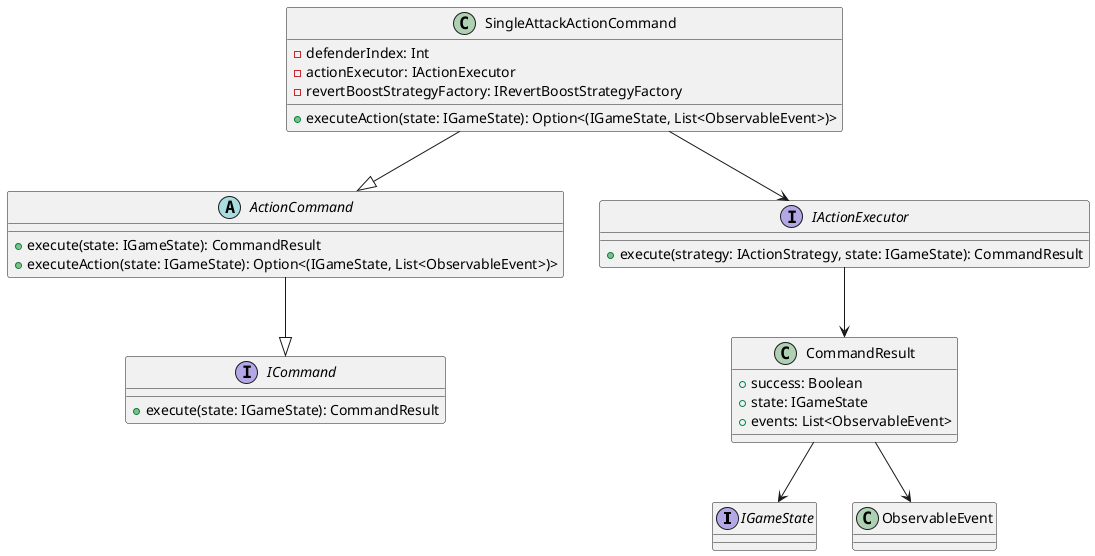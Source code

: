@startuml

' === Core Interfaces & Types ===
interface IGameState
class ObservableEvent

' === ICommand Interface ===
interface ICommand {
  +execute(state: IGameState): CommandResult
}

' === Abstract Command Class ===
abstract class ActionCommand {
  +execute(state: IGameState): CommandResult
  +executeAction(state: IGameState): Option<(IGameState, List<ObservableEvent>)>
}

' === Concrete Command ===
class SingleAttackActionCommand {
  -defenderIndex: Int
  -actionExecutor: IActionExecutor
  -revertBoostStrategyFactory: IRevertBoostStrategyFactory
  +executeAction(state: IGameState): Option<(IGameState, List<ObservableEvent>)>
}

' === Supporting Interfaces ===
interface IActionExecutor {
  +execute(strategy: IActionStrategy, state: IGameState): CommandResult
}

'interface IRevertBoostStrategyFactory
'interface IActionStrategy

class CommandResult {
  +success: Boolean
  +state: IGameState
  +events: List<ObservableEvent>
}

' === Inheritance ===
ActionCommand --|> ICommand
SingleAttackActionCommand --|> ActionCommand

' === Dependencies ===
SingleAttackActionCommand --> IActionExecutor
'SingleAttackActionCommand --> IRevertBoostStrategyFactory
'SingleAttackActionCommand --> IActionStrategy

IActionExecutor --> CommandResult
CommandResult --> IGameState
CommandResult --> ObservableEvent

@enduml

